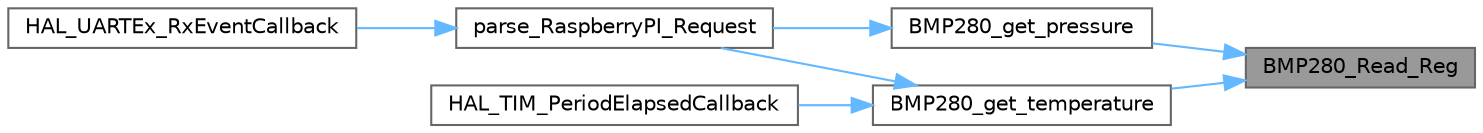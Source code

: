 digraph "BMP280_Read_Reg"
{
 // LATEX_PDF_SIZE
  bgcolor="transparent";
  edge [fontname=Helvetica,fontsize=10,labelfontname=Helvetica,labelfontsize=10];
  node [fontname=Helvetica,fontsize=10,shape=box,height=0.2,width=0.4];
  rankdir="RL";
  Node1 [id="Node000001",label="BMP280_Read_Reg",height=0.2,width=0.4,color="gray40", fillcolor="grey60", style="filled", fontcolor="black",tooltip="Read data from a BMP280 register."];
  Node1 -> Node2 [id="edge1_Node000001_Node000002",dir="back",color="steelblue1",style="solid",tooltip=" "];
  Node2 [id="Node000002",label="BMP280_get_pressure",height=0.2,width=0.4,color="grey40", fillcolor="white", style="filled",URL="$BMP280__driver_8c.html#a5ee7cd62db9e5e3ae5a20073af186812",tooltip="Get the compensated pressure in Pascals."];
  Node2 -> Node3 [id="edge2_Node000002_Node000003",dir="back",color="steelblue1",style="solid",tooltip=" "];
  Node3 [id="Node000003",label="parse_RaspberryPI_Request",height=0.2,width=0.4,color="grey40", fillcolor="white", style="filled",URL="$main_8c.html#a75af9e57cfa16fd38d92042718961e54",tooltip="Process the command received from the Raspberry Pi over UART."];
  Node3 -> Node4 [id="edge3_Node000003_Node000004",dir="back",color="steelblue1",style="solid",tooltip=" "];
  Node4 [id="Node000004",label="HAL_UARTEx_RxEventCallback",height=0.2,width=0.4,color="grey40", fillcolor="white", style="filled",URL="$main_8c.html#a925534fb8bf7ca464fd05c982fe4bfa0",tooltip="UART Receive Event callback function. It processes received data from USART1."];
  Node1 -> Node5 [id="edge4_Node000001_Node000005",dir="back",color="steelblue1",style="solid",tooltip=" "];
  Node5 [id="Node000005",label="BMP280_get_temperature",height=0.2,width=0.4,color="grey40", fillcolor="white", style="filled",URL="$BMP280__driver_8c.html#a9ad63608e8acf7960d27522dd0b207e7",tooltip="Get the compensated temperature in degrees Celsius."];
  Node5 -> Node6 [id="edge5_Node000005_Node000006",dir="back",color="steelblue1",style="solid",tooltip=" "];
  Node6 [id="Node000006",label="HAL_TIM_PeriodElapsedCallback",height=0.2,width=0.4,color="grey40", fillcolor="white", style="filled",URL="$main_8c.html#a8a3b0ad512a6e6c6157440b68d395eac",tooltip="Period elapsed callback in non-blocking mode."];
  Node5 -> Node3 [id="edge6_Node000005_Node000003",dir="back",color="steelblue1",style="solid",tooltip=" "];
}
